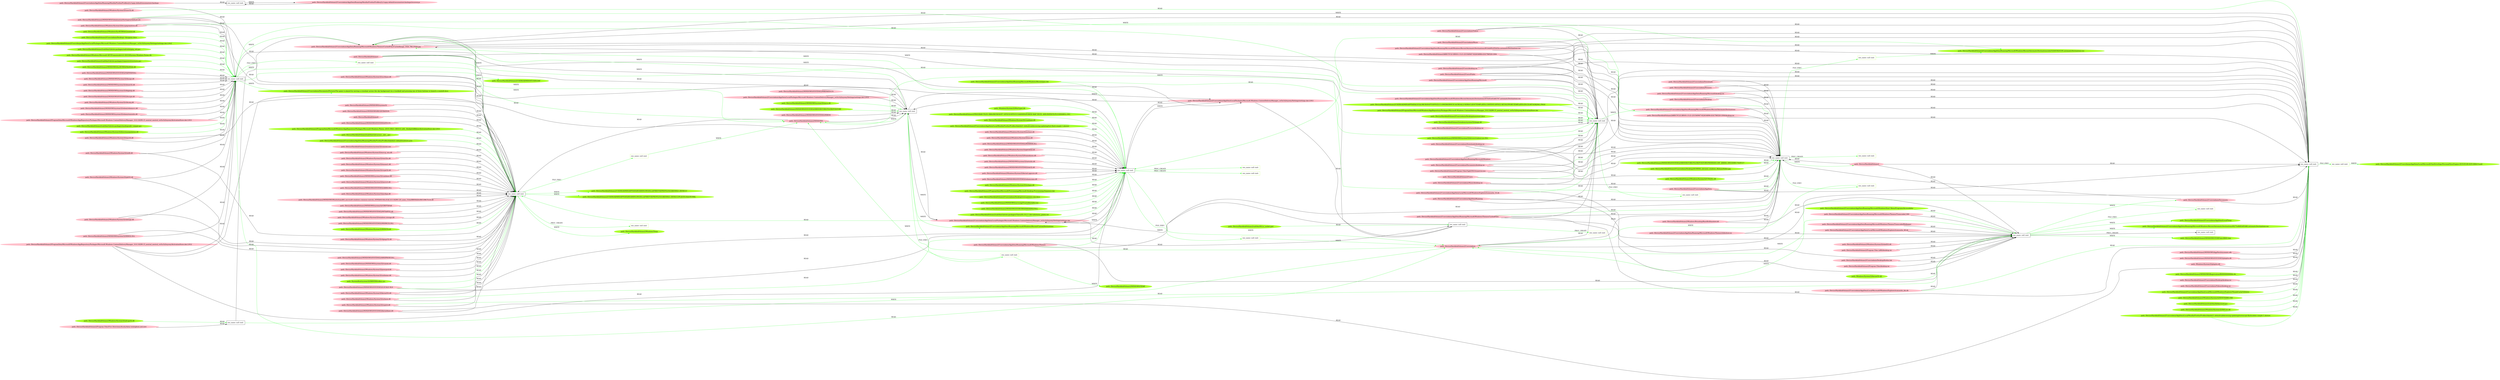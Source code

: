 digraph {
	rankdir=LR
	115 [label="exe_name: null cmd: " color=black shape=box style=solid]
	370 [label="exe_name: null cmd: " color=greenyellow shape=box style=solid]
	115 -> 370 [label=FILE_EXEC color=green]
	117 [label="exe_name: null cmd: " color=black shape=box style=solid]
	381 [label="exe_name: null cmd: " color=greenyellow shape=box style=solid]
	117 -> 381 [label=FILE_EXEC color=green]
	97 [label="exe_name: null cmd: " color=black shape=box style=solid]
	390 [label="exe_name: null cmd: " color=greenyellow shape=box style=solid]
	97 -> 390 [label=FILE_EXEC color=green]
	98 [label="exe_name: null cmd: " color=black shape=box style=solid]
	410 [label="exe_name: null cmd: " color=greenyellow shape=box style=solid]
	98 -> 410 [label=FILE_EXEC color=green]
	99 [label="exe_name: null cmd: " color=black shape=box style=solid]
	426 [label="exe_name: null cmd: " color=greenyellow shape=box style=solid]
	99 -> 426 [label=FILE_EXEC color=green]
	0 [label="exe_name: null cmd: " color=black shape=box style=solid]
	435 [label="exe_name: null cmd: " color=greenyellow shape=box style=solid]
	0 -> 435 [label=FILE_EXEC color=green]
	100 [label="exe_name: null cmd: " color=black shape=box style=solid]
	449 [label="exe_name: null cmd: " color=greenyellow shape=box style=solid]
	100 -> 449 [label=FILE_EXEC color=green]
	100 [label="exe_name: null cmd: " color=black shape=box style=solid]
	452 [label="exe_name: null cmd: " color=greenyellow shape=box style=solid]
	100 -> 452 [label=FILE_EXEC color=green]
	101 [label="exe_name: null cmd: " color=black shape=box style=solid]
	458 [label="exe_name: null cmd: " color=greenyellow shape=box style=solid]
	101 -> 458 [label=FILE_EXEC color=green]
	94 [label="path: /Device/HarddiskVolume2/Users/admin/AppData/Roaming/Mozilla/Firefox/Profiles/j1y1apqs.default/sessionstore-backups" color=pink shape=oval style=filled]
	128 [label="exe_name: null cmd: " color=black shape=box style=solid]
	94 -> 128 [label=READ color=black]
	323 [label="path: /Device/HarddiskVolume2/Users/admin/AppData/Roaming/Mozilla/Firefox/Profiles/j1y1apqs.default/sessionstore-backups/recovery.js" color=pink shape=oval style=filled]
	128 [label="exe_name: null cmd: " color=black shape=box style=solid]
	323 -> 128 [label=READ color=black]
	128 [label="exe_name: null cmd: " color=black shape=box style=solid]
	323 [label="path: /Device/HarddiskVolume2/Users/admin/AppData/Roaming/Mozilla/Firefox/Profiles/j1y1apqs.default/sessionstore-backups/recovery.js" color=pink shape=oval style=filled]
	128 -> 323 [label=WRITE color=black]
	113 [label="exe_name: null cmd: " color=black shape=box style=solid]
	300 [label="path: /Device/HarddiskVolume2/Users/admin/AppData/Roaming/Microsoft/Windows/Themes/CachedFiles/CachedImage_1024_768_POS4.jpg" color=pink shape=oval style=filled]
	113 -> 300 [label=WRITE color=black]
	76 [label="path: /Device/HarddiskVolume2/Program Files/Five Directions/Acuity/data/.winlogbeat.yml.new" color=pink shape=oval style=filled]
	113 [label="exe_name: null cmd: " color=black shape=box style=solid]
	76 -> 113 [label=READ color=black]
	83 [label="path: /Device/HarddiskVolume2/Users/admin/AppData/Roaming/Microsoft/Windows/Themes/Transcoded_000" color=pink shape=oval style=filled]
	0 [label="exe_name: null cmd: " color=black shape=box style=solid]
	83 -> 0 [label=READ color=black]
	34 [label="path: /Device/HarddiskVolume2/Users/admin/AppData/Roaming/Microsoft/Windows/Themes/TranscodedWallpaper" color=pink shape=oval style=filled]
	0 [label="exe_name: null cmd: " color=black shape=box style=solid]
	34 -> 0 [label=READ color=black]
	326 [label="path: /Device/HarddiskVolume2/Users/admin/AppData/Roaming/Microsoft/Windows/Themes" color=pink shape=oval style=filled]
	0 [label="exe_name: null cmd: " color=black shape=box style=solid]
	326 -> 0 [label=READ color=black]
	239 [label="path: /Device/HarddiskVolume2" color=pink shape=oval style=filled]
	100 [label="exe_name: null cmd: " color=black shape=box style=solid]
	239 -> 100 [label=READ color=black]
	202 [label="path: /Device/HarddiskVolume2/Users/desktop.ini" color=pink shape=oval style=filled]
	100 [label="exe_name: null cmd: " color=black shape=box style=solid]
	202 -> 100 [label=READ color=black]
	271 [label="path: /Device/HarddiskVolume2/Users" color=pink shape=oval style=filled]
	100 [label="exe_name: null cmd: " color=black shape=box style=solid]
	271 -> 100 [label=READ color=black]
	193 [label="path: /Device/HarddiskVolume2/Users/admin/AppData" color=pink shape=oval style=filled]
	100 [label="exe_name: null cmd: " color=black shape=box style=solid]
	193 -> 100 [label=READ color=black]
	296 [label="path: /Device/HarddiskVolume2/Users/admin" color=pink shape=oval style=filled]
	100 [label="exe_name: null cmd: " color=black shape=box style=solid]
	296 -> 100 [label=READ color=black]
	211 [label="path: /Device/HarddiskVolume2/Users/admin/AppData/Roaming/Microsoft" color=pink shape=oval style=filled]
	100 [label="exe_name: null cmd: " color=black shape=box style=solid]
	211 -> 100 [label=READ color=black]
	253 [label="path: /Device/HarddiskVolume2/Users/admin/AppData/Roaming/Microsoft/desktop.ini" color=pink shape=oval style=filled]
	100 [label="exe_name: null cmd: " color=black shape=box style=solid]
	253 -> 100 [label=READ color=black]
	290 [label="path: /Device/HarddiskVolume2/Users/admin/AppData/Roaming" color=pink shape=oval style=filled]
	100 [label="exe_name: null cmd: " color=black shape=box style=solid]
	290 -> 100 [label=READ color=black]
	259 [label="path: /Device/HarddiskVolume2/Users/admin/AppData/Roaming/Microsoft/Windows" color=pink shape=oval style=filled]
	100 [label="exe_name: null cmd: " color=black shape=box style=solid]
	259 -> 100 [label=READ color=black]
	296 [label="path: /Device/HarddiskVolume2/Users/admin" color=pink shape=oval style=filled]
	115 [label="exe_name: null cmd: " color=black shape=box style=solid]
	296 -> 115 [label=READ color=green]
	326 [label="path: /Device/HarddiskVolume2/Users/admin/AppData/Roaming/Microsoft/Windows/Themes" color=pink shape=oval style=filled]
	100 [label="exe_name: null cmd: " color=black shape=box style=solid]
	326 -> 100 [label=READ color=black]
	239 [label="path: /Device/HarddiskVolume2" color=pink shape=oval style=filled]
	0 [label="exe_name: null cmd: " color=black shape=box style=solid]
	239 -> 0 [label=READ color=black]
	284 [label="path: /Device/HarddiskVolume2/Windows/Branding/BaseBrd/basebrd.dll" color=pink shape=oval style=filled]
	0 [label="exe_name: null cmd: " color=black shape=box style=solid]
	284 -> 0 [label=READ color=black]
	294 [label="path: /Device/HarddiskVolume2/Users/admin/AppData/Roaming/Microsoft/Windows/Themes/slideshow.ini" color=pink shape=oval style=filled]
	100 [label="exe_name: null cmd: " color=black shape=box style=solid]
	294 -> 100 [label=READ color=black]
	286 [label="path: /Device/HarddiskVolume2/Users/admin/AppData/Roaming/Microsoft/Windows/Themes/CachedFiles" color=pink shape=oval style=filled]
	100 [label="exe_name: null cmd: " color=black shape=box style=solid]
	286 -> 100 [label=READ color=black]
	286 [label="path: /Device/HarddiskVolume2/Users/admin/AppData/Roaming/Microsoft/Windows/Themes/CachedFiles" color=pink shape=oval style=filled]
	100 [label="exe_name: null cmd: " color=black shape=box style=solid]
	286 -> 100 [label=READ color=green]
	245 [label="path: /Device/HarddiskVolume2/$RECYCLE.BIN/S-1-5-21-231540947-922634896-4161786520-1004/desktop.ini" color=pink shape=oval style=filled]
	100 [label="exe_name: null cmd: " color=black shape=box style=solid]
	245 -> 100 [label=READ color=black]
	284 [label="path: /Device/HarddiskVolume2/Windows/Branding/BaseBrd/basebrd.dll" color=pink shape=oval style=filled]
	100 [label="exe_name: null cmd: " color=black shape=box style=solid]
	284 -> 100 [label=READ color=black]
	290 [label="path: /Device/HarddiskVolume2/Users/admin/AppData/Roaming" color=pink shape=oval style=filled]
	0 [label="exe_name: null cmd: " color=black shape=box style=solid]
	290 -> 0 [label=READ color=black]
	294 [label="path: /Device/HarddiskVolume2/Users/admin/AppData/Roaming/Microsoft/Windows/Themes/slideshow.ini" color=pink shape=oval style=filled]
	0 [label="exe_name: null cmd: " color=black shape=box style=solid]
	294 -> 0 [label=READ color=black]
	300 [label="path: /Device/HarddiskVolume2/Users/admin/AppData/Roaming/Microsoft/Windows/Themes/CachedFiles/CachedImage_1024_768_POS4.jpg" color=pink shape=oval style=filled]
	100 [label="exe_name: null cmd: " color=black shape=box style=solid]
	300 -> 100 [label=READ color=black]
	196 [label="path: /Device/HarddiskVolume2/Users/admin/AppData/Roaming/Microsoft/Windows/Recent/AutomaticDestinations/f01b4d95cf55d32a.automaticDestinations-ms" color=pink shape=oval style=filled]
	100 [label="exe_name: null cmd: " color=black shape=box style=solid]
	196 -> 100 [label=READ color=black]
	208 [label="path: /Device/HarddiskVolume2/Users/admin/AppData/Roaming/Microsoft/Windows/Recent/AutomaticDestinations" color=pink shape=oval style=filled]
	100 [label="exe_name: null cmd: " color=black shape=box style=solid]
	208 -> 100 [label=READ color=black]
	336 [label="path: /Device/HarddiskVolume2/Program Files/TightVNC/tvnserver.exe" color=pink shape=oval style=filled]
	100 [label="exe_name: null cmd: " color=black shape=box style=solid]
	336 -> 100 [label=READ color=black]
	202 [label="path: /Device/HarddiskVolume2/Users/desktop.ini" color=pink shape=oval style=filled]
	101 [label="exe_name: null cmd: " color=black shape=box style=solid]
	202 -> 101 [label=READ color=black]
	296 [label="path: /Device/HarddiskVolume2/Users/admin" color=pink shape=oval style=filled]
	101 [label="exe_name: null cmd: " color=black shape=box style=solid]
	296 -> 101 [label=READ color=black]
	290 [label="path: /Device/HarddiskVolume2/Users/admin/AppData/Roaming" color=pink shape=oval style=filled]
	101 [label="exe_name: null cmd: " color=black shape=box style=solid]
	290 -> 101 [label=READ color=black]
	211 [label="path: /Device/HarddiskVolume2/Users/admin/AppData/Roaming/Microsoft" color=pink shape=oval style=filled]
	101 [label="exe_name: null cmd: " color=black shape=box style=solid]
	211 -> 101 [label=READ color=black]
	259 [label="path: /Device/HarddiskVolume2/Users/admin/AppData/Roaming/Microsoft/Windows" color=pink shape=oval style=filled]
	101 [label="exe_name: null cmd: " color=black shape=box style=solid]
	259 -> 101 [label=READ color=black]
	205 [label="path: /Device/HarddiskVolume2/$RECYCLE.BIN/S-1-5-21-231540947-922634896-4161786520-1004" color=pink shape=oval style=filled]
	101 [label="exe_name: null cmd: " color=black shape=box style=solid]
	205 -> 101 [label=READ color=black]
	286 [label="path: /Device/HarddiskVolume2/Users/admin/AppData/Roaming/Microsoft/Windows/Themes/CachedFiles" color=pink shape=oval style=filled]
	101 [label="exe_name: null cmd: " color=black shape=box style=solid]
	286 -> 101 [label=READ color=black]
	256 [label="path: /Device/HarddiskVolume2/Users/Public" color=pink shape=oval style=filled]
	101 [label="exe_name: null cmd: " color=black shape=box style=solid]
	256 -> 101 [label=READ color=black]
	300 [label="path: /Device/HarddiskVolume2/Users/admin/AppData/Roaming/Microsoft/Windows/Themes/CachedFiles/CachedImage_1024_768_POS4.jpg" color=pink shape=oval style=filled]
	101 [label="exe_name: null cmd: " color=black shape=box style=solid]
	300 -> 101 [label=READ color=black]
	196 [label="path: /Device/HarddiskVolume2/Users/admin/AppData/Roaming/Microsoft/Windows/Recent/AutomaticDestinations/f01b4d95cf55d32a.automaticDestinations-ms" color=pink shape=oval style=filled]
	101 [label="exe_name: null cmd: " color=black shape=box style=solid]
	196 -> 101 [label=READ color=black]
	199 [label="path: /Device/HarddiskVolume2/Users/admin/Downloads/desktop.ini" color=pink shape=oval style=filled]
	101 [label="exe_name: null cmd: " color=black shape=box style=solid]
	199 -> 101 [label=READ color=black]
	159 [label="path: /Device/HarddiskVolume2/Users/admin/Videos" color=pink shape=oval style=filled]
	101 [label="exe_name: null cmd: " color=black shape=box style=solid]
	159 -> 101 [label=READ color=black]
	180 [label="path: /Device/HarddiskVolume2/Users/admin/Music" color=pink shape=oval style=filled]
	101 [label="exe_name: null cmd: " color=black shape=box style=solid]
	180 -> 101 [label=READ color=black]
	221 [label="path: /Device/HarddiskVolume2/Users/admin/Music/desktop.ini" color=pink shape=oval style=filled]
	101 [label="exe_name: null cmd: " color=black shape=box style=solid]
	221 -> 101 [label=READ color=black]
	314 [label="path: /Device/HarddiskVolume2/Users/admin/Pictures/desktop.ini" color=pink shape=oval style=filled]
	101 [label="exe_name: null cmd: " color=black shape=box style=solid]
	314 -> 101 [label=READ color=black]
	280 [label="path: /Device/HarddiskVolume2/Users/admin/Documents/desktop.ini" color=pink shape=oval style=filled]
	101 [label="exe_name: null cmd: " color=black shape=box style=solid]
	280 -> 101 [label=READ color=black]
	336 [label="path: /Device/HarddiskVolume2/Program Files/TightVNC/tvnserver.exe" color=pink shape=oval style=filled]
	101 [label="exe_name: null cmd: " color=black shape=box style=solid]
	336 -> 101 [label=READ color=black]
	350 [label="path: /Device/HarddiskVolume2/Users/admin/AppData/Roaming/Microsoft/Windows/Recent/AutomaticDestinations/5f7b5f1e01b83767.automaticDestinations-ms" color=pink shape=oval style=filled]
	101 [label="exe_name: null cmd: " color=black shape=box style=solid]
	350 -> 101 [label=READ color=black]
	98 [label="exe_name: null cmd: " color=black shape=box style=solid]
	300 [label="path: /Device/HarddiskVolume2/Users/admin/AppData/Roaming/Microsoft/Windows/Themes/CachedFiles/CachedImage_1024_768_POS4.jpg" color=pink shape=oval style=filled]
	98 -> 300 [label=WRITE color=black]
	138 [label="path: /Device/HarddiskVolume2/WINDOWS/AppPatch/sysmain.sdb" color=pink shape=oval style=filled]
	117 [label="exe_name: null cmd: " color=black shape=box style=solid]
	138 -> 117 [label=READ color=black]
	7 [label="path: /Device/HarddiskVolume2/WINDOWS/SYSTEM32/ploptin.dll" color=pink shape=oval style=filled]
	117 [label="exe_name: null cmd: " color=black shape=box style=solid]
	7 -> 117 [label=READ color=black]
	110 [label="path: /Windows/System32/ploptin.dll" color=pink shape=oval style=filled]
	117 [label="exe_name: null cmd: " color=black shape=box style=solid]
	110 -> 117 [label=READ color=black]
	187 [label="path: /Device/HarddiskVolume2/WINDOWS/SYSTEM32/kernelbase.dll" color=pink shape=oval style=filled]
	117 [label="exe_name: null cmd: " color=black shape=box style=solid]
	187 -> 117 [label=READ color=black]
	274 [label="path: /Device/HarddiskVolume1" color=pink shape=oval style=filled]
	98 [label="exe_name: null cmd: " color=black shape=box style=solid]
	274 -> 98 [label=READ color=black]
	345 [label="path: /Device/HarddiskVolume2/WINDOWS" color=pink shape=oval style=filled]
	98 [label="exe_name: null cmd: " color=black shape=box style=solid]
	345 -> 98 [label=READ color=black]
	67 [label="path: /Device/HarddiskVolume2/WINDOWS/SYSTEM32/NAPINSP.DLL" color=pink shape=oval style=filled]
	115 [label="exe_name: null cmd: " color=black shape=box style=solid]
	67 -> 115 [label=READ color=black]
	172 [label="path: /Device/HarddiskVolume2/Windows/System32/sechost.dll" color=pink shape=oval style=filled]
	97 [label="exe_name: null cmd: " color=black shape=box style=solid]
	172 -> 97 [label=READ color=black]
	191 [label="path: /Device/HarddiskVolume2/Windows/System32/rpcrt4.dll" color=pink shape=oval style=filled]
	115 [label="exe_name: null cmd: " color=black shape=box style=solid]
	191 -> 115 [label=READ color=black]
	232 [label="path: /Device/HarddiskVolume2/WINDOWS/SYSTEM32/LOCALE.NLS" color=pink shape=oval style=filled]
	97 [label="exe_name: null cmd: " color=black shape=box style=solid]
	232 -> 97 [label=READ color=black]
	235 [label="path: /Device/HarddiskVolume2/Windows/System32/kernel32.dll" color=pink shape=oval style=filled]
	97 [label="exe_name: null cmd: " color=black shape=box style=solid]
	235 -> 97 [label=READ color=black]
	53 [label="path: /Device/HarddiskVolume2/WINDOWS/System32/dnsapi.dll" color=pink shape=oval style=filled]
	115 [label="exe_name: null cmd: " color=black shape=box style=solid]
	53 -> 115 [label=READ color=black]
	60 [label="path: /Device/HarddiskVolume2/Windows/System32/nsi.dll" color=pink shape=oval style=filled]
	97 [label="exe_name: null cmd: " color=black shape=box style=solid]
	60 -> 97 [label=READ color=black]
	73 [label="path: /Device/HarddiskVolume2/WINDOWS/SYSTEM32/WINRNR.DLL" color=pink shape=oval style=filled]
	97 [label="exe_name: null cmd: " color=black shape=box style=solid]
	73 -> 97 [label=READ color=black]
	466 [label="path: /Device/HarddiskVolume2/windows/system32/nlaapi.dll" color=greenyellow shape=oval style=filled]
	101 [label="exe_name: null cmd: " color=black shape=box style=solid]
	466 -> 101 [label=READ color=green]
	111 [label="path: /Device/HarddiskVolume2/WINDOWS/SYSTEM32/WBEM" color=pink shape=oval style=filled]
	98 [label="exe_name: null cmd: " color=black shape=box style=solid]
	111 -> 98 [label=READ color=black]
	95 [label="path: /Device/HarddiskVolume2/WINDOWS/SYSTEM32/WBEM/EN-US" color=pink shape=oval style=filled]
	98 [label="exe_name: null cmd: " color=black shape=box style=solid]
	95 -> 98 [label=READ color=black]
	340 [label="path: /Device/HarddiskVolume2/Windows/System32/ntdll.dll" color=pink shape=oval style=filled]
	115 [label="exe_name: null cmd: " color=black shape=box style=solid]
	340 -> 115 [label=READ color=black]
	265 [label="path: /Device/HarddiskVolume2/Windows/System32/user32.dll" color=pink shape=oval style=filled]
	115 [label="exe_name: null cmd: " color=black shape=box style=solid]
	265 -> 115 [label=READ color=black]
	16 [label="path: /Device/HarddiskVolume2/WINDOWS/system32/oleaut32.dll" color=pink shape=oval style=filled]
	115 [label="exe_name: null cmd: " color=black shape=box style=solid]
	16 -> 115 [label=READ color=black]
	267 [label="path: /Device/HarddiskVolume2/Windows/System32/gdi32full.dll" color=pink shape=oval style=filled]
	97 [label="exe_name: null cmd: " color=black shape=box style=solid]
	267 -> 97 [label=READ color=black]
	320 [label="path: /Device/HarddiskVolume2/Windows/System32/ucrtbase.dll" color=pink shape=oval style=filled]
	97 [label="exe_name: null cmd: " color=black shape=box style=solid]
	320 -> 97 [label=READ color=black]
	338 [label="path: /Device/HarddiskVolume2/Windows/System32/gdi32.dll" color=pink shape=oval style=filled]
	115 [label="exe_name: null cmd: " color=black shape=box style=solid]
	338 -> 115 [label=READ color=black]
	40 [label="path: /Device/HarddiskVolume2/Windows/System32/framedynos.dll" color=pink shape=oval style=filled]
	97 [label="exe_name: null cmd: " color=black shape=box style=solid]
	40 -> 97 [label=READ color=black]
	251 [label="path: /Device/HarddiskVolume2/Windows/System32/shlwapi.dll" color=pink shape=oval style=filled]
	115 [label="exe_name: null cmd: " color=black shape=box style=solid]
	251 -> 115 [label=READ color=black]
	334 [label="path: /Device/HarddiskVolume2/Windows/System32/bcryptprimitives.dll" color=pink shape=oval style=filled]
	115 [label="exe_name: null cmd: " color=black shape=box style=solid]
	334 -> 115 [label=READ color=black]
	89 [label="path: /Device/HarddiskVolume2/WINDOWS/system32/netutils.dll" color=pink shape=oval style=filled]
	97 [label="exe_name: null cmd: " color=black shape=box style=solid]
	89 -> 97 [label=READ color=black]
	51 [label="path: /Device/HarddiskVolume2/WINDOWS/system32/dbghelp.dll" color=pink shape=oval style=filled]
	115 [label="exe_name: null cmd: " color=black shape=box style=solid]
	51 -> 115 [label=READ color=black]
	161 [label="path: /Device/HarddiskVolume2/WINDOWS/Globalization/Sorting/sortdefault.nls" color=pink shape=oval style=filled]
	115 [label="exe_name: null cmd: " color=black shape=box style=solid]
	161 -> 115 [label=READ color=black]
	357 [label="path: /Device/HarddiskVolume2/WINDOWS/SYSTEM32/ole32.dll" color=pink shape=oval style=filled]
	97 [label="exe_name: null cmd: " color=black shape=box style=solid]
	357 -> 97 [label=READ color=black]
	92 [label="path: /Device/HarddiskVolume2/Windows/System32/kernel.appcore.dll" color=pink shape=oval style=filled]
	97 [label="exe_name: null cmd: " color=black shape=box style=solid]
	92 -> 97 [label=READ color=black]
	33 [label="path: /Device/HarddiskVolume2/WINDOWS/SYSTEM32/bcrypt.dll" color=pink shape=oval style=filled]
	115 [label="exe_name: null cmd: " color=black shape=box style=solid]
	33 -> 115 [label=READ color=black]
	55 [label="path: /Device/HarddiskVolume2/Windows/System32/clbcatq.dll" color=pink shape=oval style=filled]
	115 [label="exe_name: null cmd: " color=black shape=box style=solid]
	55 -> 115 [label=READ color=black]
	56 [label="path: /Device/HarddiskVolume2/WINDOWS/SYSTEM32/wbemcomn.dll" color=pink shape=oval style=filled]
	97 [label="exe_name: null cmd: " color=black shape=box style=solid]
	56 -> 97 [label=READ color=black]
	12 [label="path: /Device/HarddiskVolume2/WINDOWS/system32/wbem/wbemsvc.dll" color=pink shape=oval style=filled]
	115 [label="exe_name: null cmd: " color=black shape=box style=solid]
	12 -> 115 [label=READ color=black]
	8 [label="path: /Device/HarddiskVolume2/WINDOWS/system32/wbem/wmiutils.dll" color=pink shape=oval style=filled]
	115 [label="exe_name: null cmd: " color=black shape=box style=solid]
	8 -> 115 [label=READ color=black]
	156 [label="path: /Device/HarddiskVolume2/WINDOWS/system32/IMM32.DLL" color=pink shape=oval style=filled]
	115 [label="exe_name: null cmd: " color=black shape=box style=solid]
	156 -> 115 [label=READ color=black]
	97 [label="exe_name: null cmd: " color=black shape=box style=solid]
	223 [label="path: /Device/HarddiskVolume2/Users/admin/AppData/Local/Packages/Microsoft.Windows.ContentDeliveryManager_cw5n1h2txyewy/Settings/settings.dat.LOG1" color=pink shape=oval style=filled]
	97 -> 223 [label=WRITE color=black]
	176 [label="path: /Device/HarddiskVolume2/ProgramData/Microsoft/Windows/AppRepository/Packages/Microsoft.Windows.ContentDeliveryManager_10.0.16299.15_neutral_neutral_cw5n1h2txyewy/ActivationStore.dat.LOG2" color=pink shape=oval style=filled]
	97 [label="exe_name: null cmd: " color=black shape=box style=solid]
	176 -> 97 [label=READ color=black]
	223 [label="path: /Device/HarddiskVolume2/Users/admin/AppData/Local/Packages/Microsoft.Windows.ContentDeliveryManager_cw5n1h2txyewy/Settings/settings.dat.LOG1" color=pink shape=oval style=filled]
	97 [label="exe_name: null cmd: " color=black shape=box style=solid]
	223 -> 97 [label=READ color=black]
	97 [label="exe_name: null cmd: " color=black shape=box style=solid]
	163 [label="path: /Device/HarddiskVolume2/Users/admin/AppData/Local/Packages/Microsoft.Windows.ContentDeliveryManager_cw5n1h2txyewy/Settings/settings.dat" color=pink shape=oval style=filled]
	97 -> 163 [label=WRITE color=black]
	163 [label="path: /Device/HarddiskVolume2/Users/admin/AppData/Local/Packages/Microsoft.Windows.ContentDeliveryManager_cw5n1h2txyewy/Settings/settings.dat" color=pink shape=oval style=filled]
	99 [label="exe_name: null cmd: " color=black shape=box style=solid]
	163 -> 99 [label=READ color=green]
	163 [label="path: /Device/HarddiskVolume2/Users/admin/AppData/Local/Packages/Microsoft.Windows.ContentDeliveryManager_cw5n1h2txyewy/Settings/settings.dat" color=pink shape=oval style=filled]
	97 [label="exe_name: null cmd: " color=black shape=box style=solid]
	163 -> 97 [label=READ color=black]
	176 [label="path: /Device/HarddiskVolume2/ProgramData/Microsoft/Windows/AppRepository/Packages/Microsoft.Windows.ContentDeliveryManager_10.0.16299.15_neutral_neutral_cw5n1h2txyewy/ActivationStore.dat.LOG2" color=pink shape=oval style=filled]
	115 [label="exe_name: null cmd: " color=black shape=box style=solid]
	176 -> 115 [label=READ color=black]
	348 [label="path: /Device/HarddiskVolume2/ProgramData/Microsoft/Windows/AppRepository/Packages/Microsoft.Windows.ContentDeliveryManager_10.0.16299.15_neutral_neutral_cw5n1h2txyewy/ActivationStore.dat.LOG1" color=pink shape=oval style=filled]
	115 [label="exe_name: null cmd: " color=black shape=box style=solid]
	348 -> 115 [label=READ color=black]
	115 [label="exe_name: null cmd: " color=black shape=box style=solid]
	223 [label="path: /Device/HarddiskVolume2/Users/admin/AppData/Local/Packages/Microsoft.Windows.ContentDeliveryManager_cw5n1h2txyewy/Settings/settings.dat.LOG1" color=pink shape=oval style=filled]
	115 -> 223 [label=WRITE color=black]
	98 [label="exe_name: null cmd: " color=black shape=box style=solid]
	223 [label="path: /Device/HarddiskVolume2/Users/admin/AppData/Local/Packages/Microsoft.Windows.ContentDeliveryManager_cw5n1h2txyewy/Settings/settings.dat.LOG1" color=pink shape=oval style=filled]
	98 -> 223 [label=WRITE color=black]
	176 [label="path: /Device/HarddiskVolume2/ProgramData/Microsoft/Windows/AppRepository/Packages/Microsoft.Windows.ContentDeliveryManager_10.0.16299.15_neutral_neutral_cw5n1h2txyewy/ActivationStore.dat.LOG2" color=pink shape=oval style=filled]
	98 [label="exe_name: null cmd: " color=black shape=box style=solid]
	176 -> 98 [label=READ color=black]
	223 [label="path: /Device/HarddiskVolume2/Users/admin/AppData/Local/Packages/Microsoft.Windows.ContentDeliveryManager_cw5n1h2txyewy/Settings/settings.dat.LOG1" color=pink shape=oval style=filled]
	98 [label="exe_name: null cmd: " color=black shape=box style=solid]
	223 -> 98 [label=READ color=black]
	98 [label="exe_name: null cmd: " color=black shape=box style=solid]
	163 [label="path: /Device/HarddiskVolume2/Users/admin/AppData/Local/Packages/Microsoft.Windows.ContentDeliveryManager_cw5n1h2txyewy/Settings/settings.dat" color=pink shape=oval style=filled]
	98 -> 163 [label=WRITE color=black]
	163 [label="path: /Device/HarddiskVolume2/Users/admin/AppData/Local/Packages/Microsoft.Windows.ContentDeliveryManager_cw5n1h2txyewy/Settings/settings.dat" color=pink shape=oval style=filled]
	98 [label="exe_name: null cmd: " color=black shape=box style=solid]
	163 -> 98 [label=READ color=black]
	248 [label="path: /Device/HarddiskVolume2/Users/admin/AppData/Local/Packages/Microsoft.Windows.ContentDeliveryManager_cw5n1h2txyewy/Settings/settings.dat.LOG2" color=pink shape=oval style=filled]
	98 [label="exe_name: null cmd: " color=black shape=box style=solid]
	248 -> 98 [label=READ color=black]
	463 [label="path: /Device/HarddiskVolume2/WINDOWS/system32/drivers/vmbusr.sys.DLL" color=greenyellow shape=oval style=filled]
	101 [label="exe_name: null cmd: " color=black shape=box style=solid]
	463 -> 101 [label=READ color=green]
	443 [label="path: /Device/HarddiskVolume2/Windows/System32/UTILDLL.dll" color=greenyellow shape=oval style=filled]
	100 [label="exe_name: null cmd: " color=black shape=box style=solid]
	443 -> 100 [label=READ color=green]
	274 [label="path: /Device/HarddiskVolume1" color=pink shape=oval style=filled]
	101 [label="exe_name: null cmd: " color=black shape=box style=solid]
	274 -> 101 [label=READ color=green]
	274 [label="path: /Device/HarddiskVolume1" color=pink shape=oval style=filled]
	100 [label="exe_name: null cmd: " color=black shape=box style=solid]
	274 -> 100 [label=READ color=black]
	223 [label="path: /Device/HarddiskVolume2/Users/admin/AppData/Local/Packages/Microsoft.Windows.ContentDeliveryManager_cw5n1h2txyewy/Settings/settings.dat.LOG1" color=pink shape=oval style=filled]
	116 [label="exe_name: null cmd: " color=black shape=box style=solid]
	223 -> 116 [label=READ color=black]
	116 [label="exe_name: null cmd: " color=black shape=box style=solid]
	163 [label="path: /Device/HarddiskVolume2/Users/admin/AppData/Local/Packages/Microsoft.Windows.ContentDeliveryManager_cw5n1h2txyewy/Settings/settings.dat" color=pink shape=oval style=filled]
	116 -> 163 [label=WRITE color=black]
	163 [label="path: /Device/HarddiskVolume2/Users/admin/AppData/Local/Packages/Microsoft.Windows.ContentDeliveryManager_cw5n1h2txyewy/Settings/settings.dat" color=pink shape=oval style=filled]
	116 [label="exe_name: null cmd: " color=black shape=box style=solid]
	163 -> 116 [label=READ color=black]
	256 [label="path: /Device/HarddiskVolume2/Users/Public" color=pink shape=oval style=filled]
	100 [label="exe_name: null cmd: " color=black shape=box style=solid]
	256 -> 100 [label=READ color=black]
	277 [label="path: /Device/HarddiskVolume2/Users/admin/Desktop" color=pink shape=oval style=filled]
	100 [label="exe_name: null cmd: " color=black shape=box style=solid]
	277 -> 100 [label=READ color=black]
	214 [label="path: /Device/HarddiskVolume2/Users/admin/Downloads" color=pink shape=oval style=filled]
	100 [label="exe_name: null cmd: " color=black shape=box style=solid]
	214 -> 100 [label=READ color=black]
	199 [label="path: /Device/HarddiskVolume2/Users/admin/Downloads/desktop.ini" color=pink shape=oval style=filled]
	100 [label="exe_name: null cmd: " color=black shape=box style=solid]
	199 -> 100 [label=READ color=black]
	221 [label="path: /Device/HarddiskVolume2/Users/admin/Music/desktop.ini" color=pink shape=oval style=filled]
	100 [label="exe_name: null cmd: " color=black shape=box style=solid]
	221 -> 100 [label=READ color=black]
	183 [label="path: /Device/HarddiskVolume2/Users/admin/Pictures" color=pink shape=oval style=filled]
	100 [label="exe_name: null cmd: " color=black shape=box style=solid]
	183 -> 100 [label=READ color=black]
	217 [label="path: /Device/HarddiskVolume2/Users/admin/Documents" color=pink shape=oval style=filled]
	100 [label="exe_name: null cmd: " color=black shape=box style=solid]
	217 -> 100 [label=READ color=black]
	280 [label="path: /Device/HarddiskVolume2/Users/admin/Documents/desktop.ini" color=pink shape=oval style=filled]
	100 [label="exe_name: null cmd: " color=black shape=box style=solid]
	280 -> 100 [label=READ color=black]
	271 [label="path: /Device/HarddiskVolume2/Users" color=pink shape=oval style=filled]
	101 [label="exe_name: null cmd: " color=black shape=box style=solid]
	271 -> 101 [label=READ color=green]
	134 [label="path: /Device/HarddiskVolume2/windows/system32/consent.exe" color=pink shape=oval style=filled]
	99 [label="exe_name: null cmd: " color=black shape=box style=solid]
	134 -> 99 [label=READ color=black]
	187 [label="path: /Device/HarddiskVolume2/WINDOWS/SYSTEM32/kernelbase.dll" color=pink shape=oval style=filled]
	99 [label="exe_name: null cmd: " color=black shape=box style=solid]
	187 -> 99 [label=READ color=black]
	235 [label="path: /Device/HarddiskVolume2/Windows/System32/kernel32.dll" color=pink shape=oval style=filled]
	99 [label="exe_name: null cmd: " color=black shape=box style=solid]
	235 -> 99 [label=READ color=black]
	340 [label="path: /Device/HarddiskVolume2/Windows/System32/ntdll.dll" color=pink shape=oval style=filled]
	99 [label="exe_name: null cmd: " color=black shape=box style=solid]
	340 -> 99 [label=READ color=black]
	238 [label="path: /Device/HarddiskVolume2/Windows/System32/msvcp_win.dll" color=pink shape=oval style=filled]
	99 [label="exe_name: null cmd: " color=black shape=box style=solid]
	238 -> 99 [label=READ color=black]
	320 [label="path: /Device/HarddiskVolume2/Windows/System32/ucrtbase.dll" color=pink shape=oval style=filled]
	99 [label="exe_name: null cmd: " color=black shape=box style=solid]
	320 -> 99 [label=READ color=black]
	330 [label="path: /Device/HarddiskVolume2/Windows/System32/win32u.dll" color=pink shape=oval style=filled]
	99 [label="exe_name: null cmd: " color=black shape=box style=solid]
	330 -> 99 [label=READ color=black]
	338 [label="path: /Device/HarddiskVolume2/Windows/System32/gdi32.dll" color=pink shape=oval style=filled]
	99 [label="exe_name: null cmd: " color=black shape=box style=solid]
	338 -> 99 [label=READ color=black]
	146 [label="path: /Device/HarddiskVolume2/Windows/System32/msasn1.dll" color=pink shape=oval style=filled]
	99 [label="exe_name: null cmd: " color=black shape=box style=solid]
	146 -> 99 [label=READ color=black]
	52 [label="path: /Device/HarddiskVolume2/Windows/System32/crypt32.dll" color=pink shape=oval style=filled]
	99 [label="exe_name: null cmd: " color=black shape=box style=solid]
	52 -> 99 [label=READ color=black]
	191 [label="path: /Device/HarddiskVolume2/Windows/System32/rpcrt4.dll" color=pink shape=oval style=filled]
	99 [label="exe_name: null cmd: " color=black shape=box style=solid]
	191 -> 99 [label=READ color=black]
	233 [label="path: /Device/HarddiskVolume2/WINDOWS/system32/combase.dll" color=pink shape=oval style=filled]
	99 [label="exe_name: null cmd: " color=black shape=box style=solid]
	233 -> 99 [label=READ color=black]
	317 [label="path: /Device/HarddiskVolume2/Windows/System32/msvcrt.dll" color=pink shape=oval style=filled]
	99 [label="exe_name: null cmd: " color=black shape=box style=solid]
	317 -> 99 [label=READ color=black]
	334 [label="path: /Device/HarddiskVolume2/Windows/System32/bcryptprimitives.dll" color=pink shape=oval style=filled]
	99 [label="exe_name: null cmd: " color=black shape=box style=solid]
	334 -> 99 [label=READ color=black]
	150 [label="path: /Device/HarddiskVolume2/WINDOWS/SYSTEM32/AMSI.DLL" color=pink shape=oval style=filled]
	99 [label="exe_name: null cmd: " color=black shape=box style=solid]
	150 -> 99 [label=READ color=black]
	107 [label="path: /Device/HarddiskVolume2/Windows/System32/profapi.dll" color=pink shape=oval style=filled]
	99 [label="exe_name: null cmd: " color=black shape=box style=solid]
	107 -> 99 [label=READ color=black]
	283 [label="path: /Device/HarddiskVolume2/Windows/System32/sspicli.dll" color=pink shape=oval style=filled]
	99 [label="exe_name: null cmd: " color=black shape=box style=solid]
	283 -> 99 [label=READ color=black]
	13 [label="path: /Device/HarddiskVolume2/WINDOWS/WinSxS/amd64_microsoft.windows.common-controls_6595b64144ccf1df_6.0.16299.125_none_15cbcf8893620c09/COMCTL32.dll" color=pink shape=oval style=filled]
	99 [label="exe_name: null cmd: " color=black shape=box style=solid]
	13 -> 99 [label=READ color=black]
	15 [label="path: /Device/HarddiskVolume2/WINDOWS/system32/CRYPTSP.dll" color=pink shape=oval style=filled]
	99 [label="exe_name: null cmd: " color=black shape=box style=solid]
	15 -> 99 [label=READ color=black]
	30 [label="path: /Device/HarddiskVolume2/WINDOWS/SYSTEM32/WTSAPI32.dll" color=pink shape=oval style=filled]
	99 [label="exe_name: null cmd: " color=black shape=box style=solid]
	30 -> 99 [label=READ color=black]
	39 [label="path: /Device/HarddiskVolume2/WINDOWS/SYSTEM32/MSIMG32.DLL" color=pink shape=oval style=filled]
	99 [label="exe_name: null cmd: " color=black shape=box style=solid]
	39 -> 99 [label=READ color=black]
	424 [label="path: /Device/HarddiskVolume2/Windows/System32/WINSTA.dll" color=greenyellow shape=oval style=filled]
	99 [label="exe_name: null cmd: " color=black shape=box style=solid]
	424 -> 99 [label=READ color=green]
	154 [label="path: /Device/HarddiskVolume2/Windows/System32/windows.storage.dll" color=pink shape=oval style=filled]
	99 [label="exe_name: null cmd: " color=black shape=box style=solid]
	154 -> 99 [label=READ color=black]
	54 [label="path: /Device/HarddiskVolume2/Windows/System32/cfgmgr32.dll" color=pink shape=oval style=filled]
	99 [label="exe_name: null cmd: " color=black shape=box style=solid]
	54 -> 99 [label=READ color=black]
	156 [label="path: /Device/HarddiskVolume2/WINDOWS/system32/IMM32.DLL" color=pink shape=oval style=filled]
	99 [label="exe_name: null cmd: " color=black shape=box style=solid]
	156 -> 99 [label=READ color=black]
	251 [label="path: /Device/HarddiskVolume2/Windows/System32/shlwapi.dll" color=pink shape=oval style=filled]
	99 [label="exe_name: null cmd: " color=black shape=box style=solid]
	251 -> 99 [label=READ color=black]
	133 [label="path: /Device/HarddiskVolume2/WINDOWS/SYSTEM32/AMSIPROXY.DLL" color=pink shape=oval style=filled]
	99 [label="exe_name: null cmd: " color=black shape=box style=solid]
	133 -> 99 [label=READ color=black]
	42 [label="path: /Device/HarddiskVolume2/WINDOWS/system32/rsaenh.dll" color=pink shape=oval style=filled]
	99 [label="exe_name: null cmd: " color=black shape=box style=solid]
	42 -> 99 [label=READ color=black]
	153 [label="path: /Device/HarddiskVolume2/Windows/System32/powrprof.dll" color=pink shape=oval style=filled]
	99 [label="exe_name: null cmd: " color=black shape=box style=solid]
	153 -> 99 [label=READ color=black]
	66 [label="path: /Device/HarddiskVolume2/Windows/System32/uxtheme.dll" color=pink shape=oval style=filled]
	99 [label="exe_name: null cmd: " color=black shape=box style=solid]
	66 -> 99 [label=READ color=black]
	161 [label="path: /Device/HarddiskVolume2/WINDOWS/Globalization/Sorting/sortdefault.nls" color=pink shape=oval style=filled]
	99 [label="exe_name: null cmd: " color=black shape=box style=solid]
	161 -> 99 [label=READ color=black]
	152 [label="path: /Device/HarddiskVolume2/Windows/System32/urlmon.dll" color=pink shape=oval style=filled]
	99 [label="exe_name: null cmd: " color=black shape=box style=solid]
	152 -> 99 [label=READ color=black]
	116 [label="exe_name: null cmd: " color=black shape=box style=solid]
	300 [label="path: /Device/HarddiskVolume2/Users/admin/AppData/Roaming/Microsoft/Windows/Themes/CachedFiles/CachedImage_1024_768_POS4.jpg" color=pink shape=oval style=filled]
	116 -> 300 [label=WRITE color=black]
	174 [label="path: /Device/HarddiskVolume2/WINDOWS/system32" color=pink shape=oval style=filled]
	99 [label="exe_name: null cmd: " color=black shape=box style=solid]
	174 -> 99 [label=READ color=black]
	274 [label="path: /Device/HarddiskVolume1" color=pink shape=oval style=filled]
	99 [label="exe_name: null cmd: " color=black shape=box style=solid]
	274 -> 99 [label=READ color=black]
	332 [label="path: /Device/HarddiskVolume2/WINDOWS/REGISTRATION" color=pink shape=oval style=filled]
	99 [label="exe_name: null cmd: " color=black shape=box style=solid]
	332 -> 99 [label=READ color=black]
	345 [label="path: /Device/HarddiskVolume2/WINDOWS" color=pink shape=oval style=filled]
	99 [label="exe_name: null cmd: " color=black shape=box style=solid]
	345 -> 99 [label=READ color=black]
	354 [label="path: /Device/HarddiskVolume4" color=pink shape=oval style=filled]
	99 [label="exe_name: null cmd: " color=black shape=box style=solid]
	354 -> 99 [label=READ color=black]
	57 [label="path: /Device/HarddiskVolume2/WINDOWS/SYSTEM32/EN-US" color=pink shape=oval style=filled]
	99 [label="exe_name: null cmd: " color=black shape=box style=solid]
	57 -> 99 [label=READ color=black]
	388 [label="path: /Device/HarddiskVolume2/WINDOWS/Registration/R00000000000d.clb" color=greenyellow shape=oval style=filled]
	117 [label="exe_name: null cmd: " color=black shape=box style=solid]
	388 -> 117 [label=READ color=green]
	416 [label="path: /Device/HarddiskVolume2/WINDOWS/system32/rpcss.dll" color=greenyellow shape=oval style=filled]
	98 [label="exe_name: null cmd: " color=black shape=box style=solid]
	416 -> 98 [label=READ color=green]
	99 [label="exe_name: null cmd: " color=black shape=box style=solid]
	300 [label="path: /Device/HarddiskVolume2/Users/admin/AppData/Roaming/Microsoft/Windows/Themes/CachedFiles/CachedImage_1024_768_POS4.jpg" color=pink shape=oval style=filled]
	99 -> 300 [label=WRITE color=black]
	239 [label="path: /Device/HarddiskVolume2" color=pink shape=oval style=filled]
	117 [label="exe_name: null cmd: " color=black shape=box style=solid]
	239 -> 117 [label=READ color=black]
	202 [label="path: /Device/HarddiskVolume2/Users/desktop.ini" color=pink shape=oval style=filled]
	117 [label="exe_name: null cmd: " color=black shape=box style=solid]
	202 -> 117 [label=READ color=black]
	193 [label="path: /Device/HarddiskVolume2/Users/admin/AppData" color=pink shape=oval style=filled]
	117 [label="exe_name: null cmd: " color=black shape=box style=solid]
	193 -> 117 [label=READ color=black]
	296 [label="path: /Device/HarddiskVolume2/Users/admin" color=pink shape=oval style=filled]
	117 [label="exe_name: null cmd: " color=black shape=box style=solid]
	296 -> 117 [label=READ color=black]
	253 [label="path: /Device/HarddiskVolume2/Users/admin/AppData/Roaming/Microsoft/desktop.ini" color=pink shape=oval style=filled]
	117 [label="exe_name: null cmd: " color=black shape=box style=solid]
	253 -> 117 [label=READ color=black]
	259 [label="path: /Device/HarddiskVolume2/Users/admin/AppData/Roaming/Microsoft/Windows" color=pink shape=oval style=filled]
	117 [label="exe_name: null cmd: " color=black shape=box style=solid]
	259 -> 117 [label=READ color=black]
	205 [label="path: /Device/HarddiskVolume2/$RECYCLE.BIN/S-1-5-21-231540947-922634896-4161786520-1004" color=pink shape=oval style=filled]
	117 [label="exe_name: null cmd: " color=black shape=box style=solid]
	205 -> 117 [label=READ color=black]
	286 [label="path: /Device/HarddiskVolume2/Users/admin/AppData/Roaming/Microsoft/Windows/Themes/CachedFiles" color=pink shape=oval style=filled]
	117 [label="exe_name: null cmd: " color=black shape=box style=solid]
	286 -> 117 [label=READ color=black]
	245 [label="path: /Device/HarddiskVolume2/$RECYCLE.BIN/S-1-5-21-231540947-922634896-4161786520-1004/desktop.ini" color=pink shape=oval style=filled]
	117 [label="exe_name: null cmd: " color=black shape=box style=solid]
	245 -> 117 [label=READ color=black]
	256 [label="path: /Device/HarddiskVolume2/Users/Public" color=pink shape=oval style=filled]
	117 [label="exe_name: null cmd: " color=black shape=box style=solid]
	256 -> 117 [label=READ color=black]
	300 [label="path: /Device/HarddiskVolume2/Users/admin/AppData/Roaming/Microsoft/Windows/Themes/CachedFiles/CachedImage_1024_768_POS4.jpg" color=pink shape=oval style=filled]
	117 [label="exe_name: null cmd: " color=black shape=box style=solid]
	300 -> 117 [label=READ color=black]
	196 [label="path: /Device/HarddiskVolume2/Users/admin/AppData/Roaming/Microsoft/Windows/Recent/AutomaticDestinations/f01b4d95cf55d32a.automaticDestinations-ms" color=pink shape=oval style=filled]
	117 [label="exe_name: null cmd: " color=black shape=box style=solid]
	196 -> 117 [label=READ color=black]
	208 [label="path: /Device/HarddiskVolume2/Users/admin/AppData/Roaming/Microsoft/Windows/Recent/AutomaticDestinations" color=pink shape=oval style=filled]
	117 [label="exe_name: null cmd: " color=black shape=box style=solid]
	208 -> 117 [label=READ color=black]
	277 [label="path: /Device/HarddiskVolume2/Users/admin/Desktop" color=pink shape=oval style=filled]
	117 [label="exe_name: null cmd: " color=black shape=box style=solid]
	277 -> 117 [label=READ color=black]
	185 [label="path: /Device/HarddiskVolume2/Users/admin/Desktop/desktop.ini" color=pink shape=oval style=filled]
	117 [label="exe_name: null cmd: " color=black shape=box style=solid]
	185 -> 117 [label=READ color=black]
	214 [label="path: /Device/HarddiskVolume2/Users/admin/Downloads" color=pink shape=oval style=filled]
	117 [label="exe_name: null cmd: " color=black shape=box style=solid]
	214 -> 117 [label=READ color=black]
	199 [label="path: /Device/HarddiskVolume2/Users/admin/Downloads/desktop.ini" color=pink shape=oval style=filled]
	117 [label="exe_name: null cmd: " color=black shape=box style=solid]
	199 -> 117 [label=READ color=black]
	159 [label="path: /Device/HarddiskVolume2/Users/admin/Videos" color=pink shape=oval style=filled]
	117 [label="exe_name: null cmd: " color=black shape=box style=solid]
	159 -> 117 [label=READ color=black]
	262 [label="path: /Device/HarddiskVolume2/Users/admin/Videos/desktop.ini" color=pink shape=oval style=filled]
	117 [label="exe_name: null cmd: " color=black shape=box style=solid]
	262 -> 117 [label=READ color=black]
	180 [label="path: /Device/HarddiskVolume2/Users/admin/Music" color=pink shape=oval style=filled]
	117 [label="exe_name: null cmd: " color=black shape=box style=solid]
	180 -> 117 [label=READ color=black]
	183 [label="path: /Device/HarddiskVolume2/Users/admin/Pictures" color=pink shape=oval style=filled]
	117 [label="exe_name: null cmd: " color=black shape=box style=solid]
	183 -> 117 [label=READ color=black]
	217 [label="path: /Device/HarddiskVolume2/Users/admin/Documents" color=pink shape=oval style=filled]
	117 [label="exe_name: null cmd: " color=black shape=box style=solid]
	217 -> 117 [label=READ color=black]
	117 [label="exe_name: null cmd: " color=black shape=box style=solid]
	300 [label="path: /Device/HarddiskVolume2/Users/admin/AppData/Roaming/Microsoft/Windows/Themes/CachedFiles/CachedImage_1024_768_POS4.jpg" color=pink shape=oval style=filled]
	117 -> 300 [label=WRITE color=black]
	414 [label="path: /Device/HarddiskVolume2/WINDOWS/SYSTEM32/DRIVERSTORE/FILEREPOSITORY" color=greenyellow shape=oval style=filled]
	98 [label="exe_name: null cmd: " color=black shape=box style=solid]
	414 -> 98 [label=READ color=green]
	445 [label="path: /Device/HarddiskVolume2/WINDOWS/SYSTEM32/DRIVERSTORE/FILEREPOSITORY/PRNMS003.INF_AMD64_D953309EC763FCC7" color=greenyellow shape=oval style=filled]
	100 [label="exe_name: null cmd: " color=black shape=box style=solid]
	445 -> 100 [label=READ color=green]
	283 [label="path: /Device/HarddiskVolume2/Windows/System32/sspicli.dll" color=pink shape=oval style=filled]
	0 [label="exe_name: null cmd: " color=black shape=box style=solid]
	283 -> 0 [label=READ color=green]
	65 [label="path: /Device/HarddiskVolume2/Users/admin/AppData/Local/Microsoft/Windows/Explorer/iconcache_idx.db" color=pink shape=oval style=filled]
	0 [label="exe_name: null cmd: " color=black shape=box style=solid]
	65 -> 0 [label=READ color=black]
	63 [label="path: /Device/HarddiskVolume2/Users/admin/AppData/Local/Microsoft/Windows/Explorer/iconcache_48.db" color=pink shape=oval style=filled]
	0 [label="exe_name: null cmd: " color=black shape=box style=solid]
	63 -> 0 [label=READ color=black]
	28 [label="path: /Device/HarddiskVolume2/Users/admin/AppData/Local/Microsoft/Windows/Explorer/iconcache_16.db" color=pink shape=oval style=filled]
	0 [label="exe_name: null cmd: " color=black shape=box style=solid]
	28 -> 0 [label=READ color=black]
	286 [label="path: /Device/HarddiskVolume2/Users/admin/AppData/Roaming/Microsoft/Windows/Themes/CachedFiles" color=pink shape=oval style=filled]
	0 [label="exe_name: null cmd: " color=black shape=box style=solid]
	286 -> 0 [label=READ color=black]
	25 [label="path: /Device/HarddiskVolume2/Windows/System32/shell32.dll" color=pink shape=oval style=filled]
	0 [label="exe_name: null cmd: " color=black shape=box style=solid]
	25 -> 0 [label=READ color=black]
	64 [label="path: /Device/HarddiskVolume2/Program Files (x86)/desktop.ini" color=pink shape=oval style=filled]
	0 [label="exe_name: null cmd: " color=black shape=box style=solid]
	64 -> 0 [label=READ color=black]
	80 [label="path: /Device/HarddiskVolume2/Users/admin/Desktop/firefox.lnk" color=pink shape=oval style=filled]
	0 [label="exe_name: null cmd: " color=black shape=box style=solid]
	80 -> 0 [label=READ color=black]
	82 [label="path: /Device/HarddiskVolume2/Program Files/desktop.ini" color=pink shape=oval style=filled]
	0 [label="exe_name: null cmd: " color=black shape=box style=solid]
	82 -> 0 [label=READ color=black]
	296 [label="path: /Device/HarddiskVolume2/Users/admin" color=pink shape=oval style=filled]
	98 [label="exe_name: null cmd: " color=black shape=box style=solid]
	296 -> 98 [label=READ color=green]
	447 [label="path: /Device/HarddiskVolume2/Users/admin/Desktop/20190502_elevate2_windows_Release/folder.jpg" color=greenyellow shape=oval style=filled]
	100 [label="exe_name: null cmd: " color=black shape=box style=solid]
	447 -> 100 [label=READ color=green]
	370 [label="exe_name: null cmd: " color=greenyellow shape=box style=solid]
	371 [label="path: /Device/HarddiskVolume2/USERS/ADMIN/NTUSER.DAT" color=greenyellow shape=oval style=filled]
	370 -> 371 [label=WRITE color=green]
	326 [label="path: /Device/HarddiskVolume2/Users/admin/AppData/Roaming/Microsoft/Windows/Themes" color=pink shape=oval style=filled]
	97 [label="exe_name: null cmd: " color=black shape=box style=solid]
	326 -> 97 [label=READ color=green]
	402 [label="path: /Device/HarddiskVolume2/Windows/System32/wshqos.dll" color=greenyellow shape=oval style=filled]
	97 [label="exe_name: null cmd: " color=black shape=box style=solid]
	402 -> 97 [label=READ color=green]
	97 [label="exe_name: null cmd: " color=black shape=box style=solid]
	300 [label="path: /Device/HarddiskVolume2/Users/admin/AppData/Roaming/Microsoft/Windows/Themes/CachedFiles/CachedImage_1024_768_POS4.jpg" color=pink shape=oval style=filled]
	97 -> 300 [label=WRITE color=green]
	0 [label="exe_name: null cmd: " color=black shape=box style=solid]
	1 [label="exe_name: null cmd: " color=black shape=box style=solid]
	0 -> 1 [label=PROC_CREATE color=black]
	430 [label="path: /Device/HarddiskVolume2/ProgramData/Microsoft/Windows/AppRepository/Packages/Microsoft.Windows.Photos_2019.19021.18010.0_x64__8wekyb3d8bbwe/ActivationStore.dat.LOG1" color=greenyellow shape=oval style=filled]
	99 [label="exe_name: null cmd: " color=black shape=box style=solid]
	430 -> 99 [label=READ color=green]
	300 [label="path: /Device/HarddiskVolume2/Users/admin/AppData/Roaming/Microsoft/Windows/Themes/CachedFiles/CachedImage_1024_768_POS4.jpg" color=pink shape=oval style=filled]
	99 [label="exe_name: null cmd: " color=black shape=box style=solid]
	300 -> 99 [label=READ color=green]
	208 [label="path: /Device/HarddiskVolume2/Users/admin/AppData/Roaming/Microsoft/Windows/Recent/AutomaticDestinations" color=pink shape=oval style=filled]
	97 [label="exe_name: null cmd: " color=black shape=box style=solid]
	208 -> 97 [label=READ color=green]
	115 [label="exe_name: null cmd: " color=black shape=box style=solid]
	300 [label="path: /Device/HarddiskVolume2/Users/admin/AppData/Roaming/Microsoft/Windows/Themes/CachedFiles/CachedImage_1024_768_POS4.jpg" color=pink shape=oval style=filled]
	115 -> 300 [label=WRITE color=green]
	28 [label="path: /Device/HarddiskVolume2/Users/admin/AppData/Local/Microsoft/Windows/Explorer/iconcache_16.db" color=pink shape=oval style=filled]
	101 [label="exe_name: null cmd: " color=black shape=box style=solid]
	28 -> 101 [label=READ color=green]
	232 [label="path: /Device/HarddiskVolume2/WINDOWS/SYSTEM32/LOCALE.NLS" color=pink shape=oval style=filled]
	99 [label="exe_name: null cmd: " color=black shape=box style=solid]
	232 -> 99 [label=READ color=green]
	460 [label="path: /Device/HarddiskVolume2/USERS/ADMIN/APPDATA/LOCAL/MICROSOFT/OFFICE/15.0/WEBSERVICECACHE/ALLUSERS/CLIENTTEMPLATES.CONTENT.OFFICE.NET/SUPPORT-TEMPLATES-EN-US-MT16382941.PNG0" color=greenyellow shape=oval style=filled]
	101 [label="exe_name: null cmd: " color=black shape=box style=solid]
	460 -> 101 [label=READ color=green]
	65 [label="path: /Device/HarddiskVolume2/Users/admin/AppData/Local/Microsoft/Windows/Explorer/iconcache_idx.db" color=pink shape=oval style=filled]
	117 [label="exe_name: null cmd: " color=black shape=box style=solid]
	65 -> 117 [label=READ color=green]
	389 [label="path: /Device/HarddiskVolume2/Users/admin/AppData/Local/Microsoft/Windows/Explorer/ThumbCacheToDelete" color=greenyellow shape=oval style=filled]
	117 [label="exe_name: null cmd: " color=black shape=box style=solid]
	389 -> 117 [label=READ color=green]
	193 [label="path: /Device/HarddiskVolume2/Users/admin/AppData" color=pink shape=oval style=filled]
	100 [label="exe_name: null cmd: " color=black shape=box style=solid]
	193 -> 100 [label=READ color=green]
	368 [label="path: /Device/HarddiskVolume2/salt/bin/Lib/site-packages/markupsafe/_compat.pyc" color=greenyellow shape=oval style=filled]
	115 [label="exe_name: null cmd: " color=black shape=box style=solid]
	368 -> 115 [label=READ color=green]
	98 [label="exe_name: null cmd: " color=black shape=box style=solid]
	300 [label="path: /Device/HarddiskVolume2/Users/admin/AppData/Roaming/Microsoft/Windows/Themes/CachedFiles/CachedImage_1024_768_POS4.jpg" color=pink shape=oval style=filled]
	98 -> 300 [label=WRITE color=green]
	396 [label="path: /Device/HarddiskVolume2/ProgramData/Microsoft/Provisioning/Microsoft-Desktop-Provisioning-Sequence.dat" color=greenyellow shape=oval style=filled]
	97 [label="exe_name: null cmd: " color=black shape=box style=solid]
	396 -> 97 [label=READ color=green]
	366 [label="path: /Device/HarddiskVolume2/Windows/System32/directmanipulation.dll" color=greenyellow shape=oval style=filled]
	115 [label="exe_name: null cmd: " color=black shape=box style=solid]
	366 -> 115 [label=READ color=green]
	379 [label="path: /Device/HarddiskVolume2/salt/bin/DLLs/_socket.pyd" color=greenyellow shape=oval style=filled]
	116 [label="exe_name: null cmd: " color=black shape=box style=solid]
	379 -> 116 [label=READ color=green]
	464 [label="path: /Device/HarddiskVolume2/ProgramData/Microsoft/Windows/AppRepository/Packages/Microsoft.Windows.ContentDeliveryManager_10.0.16299.15_neutral_neutral_cw5n1h2txyewy/ActivationStore.dat" color=greenyellow shape=oval style=filled]
	101 [label="exe_name: null cmd: " color=black shape=box style=solid]
	464 -> 101 [label=READ color=green]
	360 [label="path: /Device/HarddiskVolume2/Windows/System32/advapi32.dll" color=greenyellow shape=oval style=filled]
	113 [label="exe_name: null cmd: " color=black shape=box style=solid]
	360 -> 113 [label=READ color=green]
	426 [label="exe_name: null cmd: " color=greenyellow shape=box style=solid]
	345 [label="path: /Device/HarddiskVolume2/WINDOWS" color=pink shape=oval style=filled]
	426 -> 345 [label=WRITE color=green]
	0 [label="exe_name: null cmd: " color=black shape=box style=solid]
	434 [label="path: /Device/HarddiskVolume2/WINDOWS/TEMP/amc4BA5.tmp" color=greenyellow shape=oval style=filled]
	0 -> 434 [label=WRITE color=green]
	407 [label="path: /Device/HarddiskVolume2/Users/admin/Desktop/www.quiznos.com.docx" color=greenyellow shape=oval style=filled]
	97 [label="exe_name: null cmd: " color=black shape=box style=solid]
	407 -> 97 [label=READ color=green]
	381 [label="exe_name: null cmd: " color=greenyellow shape=box style=solid]
	382 [label="path: /Device/HarddiskVolume2/Users/darpa/AppData/Local/Microsoft/OneDrive/logs/Personal/SyncEngine-2019-05-08.0255.8064.9.aodl" color=greenyellow shape=oval style=filled]
	381 -> 382 [label=WRITE color=green]
	100 [label="exe_name: null cmd: " color=black shape=box style=solid]
	239 [label="path: /Device/HarddiskVolume2" color=pink shape=oval style=filled]
	100 -> 239 [label=WRITE color=green]
	449 [label="exe_name: null cmd: " color=greenyellow shape=box style=solid]
	296 [label="path: /Device/HarddiskVolume2/Users/admin" color=pink shape=oval style=filled]
	449 -> 296 [label=WRITE color=green]
	393 [label="path: /Device/HarddiskVolume2/WINDOWS/servicing/TrustedInstaller.exe" color=greenyellow shape=oval style=filled]
	97 [label="exe_name: null cmd: " color=black shape=box style=solid]
	393 -> 97 [label=READ color=green]
	383 [label="path: /Device/HarddiskVolume2/Windows/System32/HOSTNAME.EXE" color=greenyellow shape=oval style=filled]
	117 [label="exe_name: null cmd: " color=black shape=box style=solid]
	383 -> 117 [label=READ color=green]
	400 [label="path: /Device/HarddiskVolume2/WINDOWS/SYSWOW64/RASADHLP.DLL" color=greenyellow shape=oval style=filled]
	97 [label="exe_name: null cmd: " color=black shape=box style=solid]
	400 -> 97 [label=READ color=green]
	375 [label="path: /Device/HarddiskVolume2/Windows/SysWOW64/t2embed.dll" color=greenyellow shape=oval style=filled]
	115 [label="exe_name: null cmd: " color=black shape=box style=solid]
	375 -> 115 [label=READ color=green]
	0 [label="exe_name: null cmd: " color=black shape=box style=solid]
	437 [label="path: /Device/HarddiskVolume2/Users/admin/AppData/Local/Temp" color=greenyellow shape=oval style=filled]
	0 -> 437 [label=WRITE color=green]
	410 [label="exe_name: null cmd: " color=greenyellow shape=box style=solid]
	345 [label="path: /Device/HarddiskVolume2/WINDOWS" color=pink shape=oval style=filled]
	410 -> 345 [label=WRITE color=green]
	410 [label="exe_name: null cmd: " color=greenyellow shape=box style=solid]
	412 [label="path: /Device/HarddiskVolume2/WINDOWS/TEMP" color=greenyellow shape=oval style=filled]
	410 -> 412 [label=WRITE color=green]
	265 [label="path: /Device/HarddiskVolume2/Windows/System32/user32.dll" color=pink shape=oval style=filled]
	117 [label="exe_name: null cmd: " color=black shape=box style=solid]
	265 -> 117 [label=READ color=green]
	152 [label="path: /Device/HarddiskVolume2/Windows/System32/urlmon.dll" color=pink shape=oval style=filled]
	97 [label="exe_name: null cmd: " color=black shape=box style=solid]
	152 -> 97 [label=READ color=green]
	334 [label="path: /Device/HarddiskVolume2/Windows/System32/bcryptprimitives.dll" color=pink shape=oval style=filled]
	101 [label="exe_name: null cmd: " color=black shape=box style=solid]
	334 -> 101 [label=READ color=green]
	161 [label="path: /Device/HarddiskVolume2/WINDOWS/Globalization/Sorting/sortdefault.nls" color=pink shape=oval style=filled]
	100 [label="exe_name: null cmd: " color=black shape=box style=solid]
	161 -> 100 [label=READ color=green]
	419 [label="path: /Device/HarddiskVolume2/salt/bin/Lib/curses/__init__.pyc" color=greenyellow shape=oval style=filled]
	99 [label="exe_name: null cmd: " color=black shape=box style=solid]
	419 -> 99 [label=READ color=green]
	384 [label="path: /Device/HarddiskVolume2/salt/bin/lib/keyword.pyc" color=greenyellow shape=oval style=filled]
	117 [label="exe_name: null cmd: " color=black shape=box style=solid]
	384 -> 117 [label=READ color=green]
	409 [label="path: /Device/HarddiskVolume2/salt/bin/Lib/site-packages/CherryPy-10.2.1.dist-info/entry_points.txt" color=greenyellow shape=oval style=filled]
	97 [label="exe_name: null cmd: " color=black shape=box style=solid]
	409 -> 97 [label=READ color=green]
	377 [label="path: /Device/HarddiskVolume2/Users/admin/Desktop/~$izogenic.docx" color=greenyellow shape=oval style=filled]
	115 [label="exe_name: null cmd: " color=black shape=box style=solid]
	377 -> 115 [label=READ color=green]
	98 [label="exe_name: null cmd: " color=black shape=box style=solid]
	345 [label="path: /Device/HarddiskVolume2/WINDOWS" color=pink shape=oval style=filled]
	98 -> 345 [label=WRITE color=green]
	361 [label="path: /Device/HarddiskVolume2/Users/darpa/AppData/Local/Packages/Microsoft.Windows.ContentDeliveryManager_cw5n1h2txyewy/Settings/settings.dat.LOG2" color=greenyellow shape=oval style=filled]
	115 [label="exe_name: null cmd: " color=black shape=box style=solid]
	361 -> 115 [label=READ color=green]
	465 [label="path: /Device/HarddiskVolume2/Users/admin/Desktop/moorwort.docx" color=greenyellow shape=oval style=filled]
	101 [label="exe_name: null cmd: " color=black shape=box style=solid]
	465 -> 101 [label=READ color=green]
	116 [label="exe_name: null cmd: " color=black shape=box style=solid]
	378 [label="exe_name: null cmd: " color=greenyellow shape=box style=solid]
	116 -> 378 [label=PROC_CREATE color=green]
	99 [label="exe_name: null cmd: " color=black shape=box style=solid]
	432 [label="path: /Device/HarddiskVolume2/USERS/ADMIN/APPDATA/ROAMING/MOZILLA/FIREFOX/PROFILES/LXKEHH21.DEFAULT/PLACES.SQLITE-WAL" color=greenyellow shape=oval style=filled]
	99 -> 432 [label=WRITE color=green]
	440 [label="path: /Windows/System32/kernel32.dll" color=greenyellow shape=oval style=filled]
	0 [label="exe_name: null cmd: " color=black shape=box style=solid]
	440 -> 0 [label=READ color=green]
	392 [label="path: /Device/HarddiskVolume2/Users/admin/AppData/Roaming/Microsoft/Windows/Recent/jpas.lnk" color=greenyellow shape=oval style=filled]
	97 [label="exe_name: null cmd: " color=black shape=box style=solid]
	392 -> 97 [label=READ color=green]
	97 [label="exe_name: null cmd: " color=black shape=box style=solid]
	403 [label="exe_name: null cmd: " color=greenyellow shape=box style=solid]
	97 -> 403 [label=PROC_CREATE color=green]
	99 [label="exe_name: null cmd: " color=black shape=box style=solid]
	422 [label="exe_name: null cmd: " color=greenyellow shape=box style=solid]
	99 -> 422 [label=PROC_CREATE color=green]
	97 [label="exe_name: null cmd: " color=black shape=box style=solid]
	296 [label="path: /Device/HarddiskVolume2/Users/admin" color=pink shape=oval style=filled]
	97 -> 296 [label=WRITE color=green]
	423 [label="path: /Device/HarddiskVolume2/Users/admin/AppData/Roaming/Mozilla/Firefox/Profiles/lxkehh21.default/xulstore.json" color=greenyellow shape=oval style=filled]
	99 [label="exe_name: null cmd: " color=black shape=box style=solid]
	423 -> 99 [label=READ color=green]
	100 [label="exe_name: null cmd: " color=black shape=box style=solid]
	446 [label="exe_name: null cmd: " color=greenyellow shape=box style=solid]
	100 -> 446 [label=PROC_CREATE color=green]
	458 [label="exe_name: null cmd: " color=greenyellow shape=box style=solid]
	345 [label="path: /Device/HarddiskVolume2/WINDOWS" color=pink shape=oval style=filled]
	458 -> 345 [label=WRITE color=green]
	115 [label="exe_name: null cmd: " color=black shape=box style=solid]
	345 [label="path: /Device/HarddiskVolume2/WINDOWS" color=pink shape=oval style=filled]
	115 -> 345 [label=WRITE color=green]
	390 [label="exe_name: null cmd: " color=greenyellow shape=box style=solid]
	296 [label="path: /Device/HarddiskVolume2/Users/admin" color=pink shape=oval style=filled]
	390 -> 296 [label=WRITE color=green]
	425 [label="path: /SystemRoot/system32/DRIVERS/rdbss.sys" color=greenyellow shape=oval style=filled]
	99 [label="exe_name: null cmd: " color=black shape=box style=solid]
	425 -> 99 [label=READ color=green]
	374 [label="path: /Device/HarddiskVolume2/salt/bin/Lib/site-packages/salt/utils/gzip_util.pyc" color=greenyellow shape=oval style=filled]
	115 [label="exe_name: null cmd: " color=black shape=box style=solid]
	374 -> 115 [label=READ color=green]
	435 [label="exe_name: null cmd: " color=greenyellow shape=box style=solid]
	296 [label="path: /Device/HarddiskVolume2/Users/admin" color=pink shape=oval style=filled]
	435 -> 296 [label=WRITE color=green]
	369 [label="path: /Device/HarddiskVolume2/Windows/Microsoft.NET/Framework/v4.0.30319/System.Windows.Forms.tlb" color=greenyellow shape=oval style=filled]
	115 [label="exe_name: null cmd: " color=black shape=box style=solid]
	369 -> 115 [label=READ color=green]
	0 [label="exe_name: null cmd: " color=black shape=box style=solid]
	296 [label="path: /Device/HarddiskVolume2/Users/admin" color=pink shape=oval style=filled]
	0 -> 296 [label=WRITE color=green]
	115 [label="exe_name: null cmd: " color=black shape=box style=solid]
	345 [label="path: /Device/HarddiskVolume2/WINDOWS" color=pink shape=oval style=filled]
	115 -> 345 [label=WRITE color=green]
	401 [label="path: /Windows/System32/WinTypes.dll" color=greenyellow shape=oval style=filled]
	97 [label="exe_name: null cmd: " color=black shape=box style=solid]
	401 -> 97 [label=READ color=green]
	376 [label="path: /Device/HarddiskVolume2/salt/bin/Lib/site-packages/requests/structures.pyc" color=greenyellow shape=oval style=filled]
	115 [label="exe_name: null cmd: " color=black shape=box style=solid]
	376 -> 115 [label=READ color=green]
	115 [label="exe_name: null cmd: " color=black shape=box style=solid]
	367 [label="path: /Device/HarddiskVolume2/Users/admin/AppData/Roaming/Microsoft/Windows/Recent/AutomaticDestinations/a4a5324453625195.automaticDestinations-ms" color=greenyellow shape=oval style=filled]
	115 -> 367 [label=WRITE color=green]
	113 [label="exe_name: null cmd: " color=black shape=box style=solid]
	296 [label="path: /Device/HarddiskVolume2/Users/admin" color=pink shape=oval style=filled]
	113 -> 296 [label=WRITE color=green]
	372 [label="path: /Device/HarddiskVolume2/WINDOWS/SysWOW64/MsftEdit.dll" color=greenyellow shape=oval style=filled]
	115 [label="exe_name: null cmd: " color=black shape=box style=solid]
	372 -> 115 [label=READ color=green]
	99 [label="exe_name: null cmd: " color=black shape=box style=solid]
	420 [label="path: /Device/HarddiskVolume2/Windows/Temp" color=greenyellow shape=oval style=filled]
	99 -> 420 [label=WRITE color=green]
	406 [label="path: /Device/HarddiskVolume2/PROGRAM FILES (X86)/MICROSOFT OFFICE/OFFICE15/ADDINS/POWER MAP EXCEL ADD-IN/EXCELPLUGINSHELL.DLL" color=greenyellow shape=oval style=filled]
	97 [label="exe_name: null cmd: " color=black shape=box style=solid]
	406 -> 97 [label=READ color=green]
	387 [label="path: /Device/HarddiskVolume2/Windows/System32/SHCore.dll" color=greenyellow shape=oval style=filled]
	117 [label="exe_name: null cmd: " color=black shape=box style=solid]
	387 -> 117 [label=READ color=green]
	98 [label="exe_name: null cmd: " color=black shape=box style=solid]
	417 [label="path: /Device/HarddiskVolume2/Users/admin/AppData/Roaming/Microsoft/Windows/Recent/CustomDestinations" color=greenyellow shape=oval style=filled]
	98 -> 417 [label=WRITE color=green]
	115 [label="exe_name: null cmd: " color=black shape=box style=solid]
	362 [label="path: /Device/HarddiskVolume2/Users/admin/Documents/Pictures/The game is played by moving a crosshair across the sky background via a trackball and pressing one of three buttons to launch a counte6.docx" color=greenyellow shape=oval style=filled]
	115 -> 362 [label=WRITE color=green]
	0 [label="exe_name: null cmd: " color=black shape=box style=solid]
	217 [label="path: /Device/HarddiskVolume2/Users/admin/Documents" color=pink shape=oval style=filled]
	0 -> 217 [label=WRITE color=green]
	452 [label="exe_name: null cmd: " color=greenyellow shape=box style=solid]
	367 [label="path: /Device/HarddiskVolume2/Users/admin/AppData/Roaming/Microsoft/Windows/Recent/AutomaticDestinations/a4a5324453625195.automaticDestinations-ms" color=greenyellow shape=oval style=filled]
	452 -> 367 [label=WRITE color=green]
	101 [label="exe_name: null cmd: " color=black shape=box style=solid]
	208 [label="path: /Device/HarddiskVolume2/Users/admin/AppData/Roaming/Microsoft/Windows/Recent/AutomaticDestinations" color=pink shape=oval style=filled]
	101 -> 208 [label=WRITE color=green]
	439 [label="path: /Device/HarddiskVolume2/Users/admin/AppData/Roaming/Microsoft/Windows/Start Menu/Programs/Accessibility" color=greenyellow shape=oval style=filled]
	0 [label="exe_name: null cmd: " color=black shape=box style=solid]
	439 -> 0 [label=READ color=green]
	394 [label="path: /Device/HarddiskVolume2/Windows/System32/cryptbase.dll" color=greenyellow shape=oval style=filled]
	97 [label="exe_name: null cmd: " color=black shape=box style=solid]
	394 -> 97 [label=READ color=green]
	97 [label="exe_name: null cmd: " color=black shape=box style=solid]
	408 [label="exe_name: null cmd: " color=greenyellow shape=box style=solid]
	97 -> 408 [label=PROC_CREATE color=green]
	99 [label="exe_name: null cmd: " color=black shape=box style=solid]
	428 [label="path: /Device/HarddiskVolume2/USERS/ADMIN/APPDATA/ROAMING/MOZILLA/FIREFOX/PROFILES/LXKEHH21.DEFAULT" color=greenyellow shape=oval style=filled]
	99 -> 428 [label=WRITE color=green]
	385 [label="path: /Device/HarddiskVolume2/Users/admin/AppData/Local/Mozilla/Firefox/Profiles/lxkehh21.default/safebrowsing-updating/testexcept-flashsubdoc-simple-1.sbstore" color=greenyellow shape=oval style=filled]
	117 [label="exe_name: null cmd: " color=black shape=box style=solid]
	385 -> 117 [label=READ color=green]
	399 [label="path: /Device/HarddiskVolume2/Users/admin/AppData/Local/Mozilla/Firefox/Profiles/lxkehh21.default/safebrowsing-updating/test-flash-simple-1.sbstore" color=greenyellow shape=oval style=filled]
	97 [label="exe_name: null cmd: " color=black shape=box style=solid]
	399 -> 97 [label=READ color=green]
	0 [label="exe_name: null cmd: " color=black shape=box style=solid]
	442 [label="path: /Device/HarddiskVolume2/Users/admin/AppData/Roaming/Microsoft/Windows/Recent/AutomaticDestinations/f0275e8685d95486.automaticDestinations-ms" color=greenyellow shape=oval style=filled]
	0 -> 442 [label=WRITE color=green]
	392 [label="path: /Device/HarddiskVolume2/Users/admin/AppData/Roaming/Microsoft/Windows/Recent/jpas.lnk" color=greenyellow shape=oval style=filled]
	101 [label="exe_name: null cmd: " color=black shape=box style=solid]
	392 -> 101 [label=READ color=green]
}

